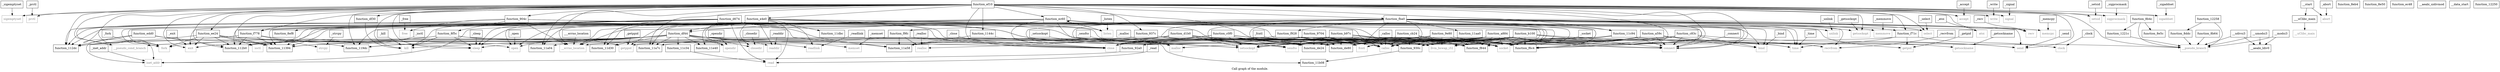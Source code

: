 digraph "Call graph of the module." {
  label="Call graph of the module.";
  node [shape=record];

  Node__sendto [label="{_sendto}"];
  Node__realloc [label="{_realloc}"];
  Node__listen [label="{_listen}"];
  Node__fork [label="{_fork}"];
  Node____uClibc_main [label="{___uClibc_main}"];
  Node_function_c0f0 [label="{function_c0f0}"];
  Node_function_f844 [label="{function_f844}"];
  Node_function_8eb4 [label="{function_8eb4}"];
  Node__memset [label="{_memset}"];
  Node__sigprocmask [label="{_sigprocmask}"];
  Node__getppid [label="{_getppid}"];
  Node__time [label="{_time}"];
  Node__opendir [label="{_opendir}"];
  Node__closedir [label="{_closedir}"];
  Node___start [label="{__start}"];
  Node_function_1144c [label="{function_1144c}"];
  Node__getsockopt [label="{_getsockopt}"];
  Node____errno_location [label="{___errno_location}"];
  Node_function_8ef8 [label="{function_8ef8}"];
  Node__getsockname [label="{_getsockname}"];
  Node_function_112b0 [label="{function_112b0}"];
  Node__fcntl [label="{_fcntl}"];
  Node_function_c83c [label="{function_c83c}"];
  Node_function_8f5c [label="{function_8f5c}"];
  Node_function_112dc [label="{function_112dc}"];
  Node__exit [label="{_exit}"];
  Node_function_cb24 [label="{function_cb24}"];
  Node_function_11a04 [label="{function_11a04}"];
  Node_function_904c [label="{function_904c}"];
  Node_function_11394 [label="{function_11394}"];
  Node_function_92a0 [label="{function_92a0}"];
  Node_function_ec60 [label="{function_ec60}"];
  Node_function_d1b0 [label="{function_d1b0}"];
  Node_function_8ddc [label="{function_8ddc}"];
  Node_function_930c [label="{function_930c}"];
  Node__close [label="{_close}"];
  Node_function_edd0 [label="{function_edd0}"];
  Node__atoi [label="{_atoi}"];
  Node_function_d674 [label="{function_d674}"];
  Node_function_9704 [label="{function_9704}"];
  Node_function_de24 [label="{function_de24}"];
  Node_function_ee24 [label="{function_ee24}"];
  Node_function_937c [label="{function_937c}"];
  Node__open [label="{_open}"];
  Node_function_8e50 [label="{function_8e50}"];
  Node_function_9e80 [label="{function_9e80}"];
  Node_function_de80 [label="{function_de80}"];
  Node_function_ef10 [label="{function_ef10}"];
  Node__free [label="{_free}"];
  Node_function_a59c [label="{function_a59c}"];
  Node_function_f6c4 [label="{function_f6c4}"];
  Node_function_df30 [label="{function_df30}"];
  Node_function_f71c [label="{function_f71c}"];
  Node_function_119dc [label="{function_119dc}"];
  Node_function_fba0 [label="{function_fba0}"];
  Node__clock [label="{_clock}"];
  Node_function_a884 [label="{function_a884}"];
  Node_function_f778 [label="{function_f778}"];
  Node_function_df44 [label="{function_df44}"];
  Node_function_f928 [label="{function_f928}"];
  Node_function_8e5c [label="{function_8e5c}"];
  Node_function_e4e0 [label="{function_e4e0}"];
  Node_function_b100 [label="{function_b100}"];
  Node_function_f9fc [label="{function_f9fc}"];
  Node__setsid [label="{_setsid}"];
  Node_function_b97c [label="{function_b97c}"];
  Node_function_ec48 [label="{function_ec48}"];
  Node_function_11aa0 [label="{function_11aa0}"];
  Node_function_11b08 [label="{function_11b08}"];
  Node_function_11a58 [label="{function_11a58}"];
  Node_sigemptyset [color="gray50", fontcolor="gray50", label="{sigemptyset}"];
  Node_memmove [color="gray50", fontcolor="gray50", label="{memmove}"];
  Node_getpid [color="gray50", fontcolor="gray50", label="{getpid}"];
  Node_prctl [color="gray50", fontcolor="gray50", label="{prctl}"];
  Node_memcpy [color="gray50", fontcolor="gray50", label="{memcpy}"];
  Node_readlink [color="gray50", fontcolor="gray50", label="{readlink}"];
  Node___aeabi_uidivmod [label="{__aeabi_uidivmod}"];
  Node___umodsi3 [label="{__umodsi3}"];
  Node___modsi3 [label="{__modsi3}"];
  Node___aeabi_ldiv0 [label="{__aeabi_ldiv0}"];
  Node_function_1221c [label="{function_1221c}"];
  Node_function_11a7c [label="{function_11a7c}"];
  Node_function_11c34 [label="{function_11c34}"];
  Node_function_11dbc [label="{function_11dbc}"];
  Node_function_11e40 [label="{function_11e40}"];
  Node___udivsi3 [label="{__udivsi3}"];
  Node_function_11c94 [label="{function_11c94}"];
  Node_function_11d30 [label="{function_11d30}"];
  Node_send [color="gray50", fontcolor="gray50", label="{send}"];
  Node_abort [color="gray50", fontcolor="gray50", label="{abort}"];
  Node_accept [color="gray50", fontcolor="gray50", label="{accept}"];
  Node_calloc [color="gray50", fontcolor="gray50", label="{calloc}"];
  Node_write [color="gray50", fontcolor="gray50", label="{write}"];
  Node_kill [color="gray50", fontcolor="gray50", label="{kill}"];
  Node_bind [color="gray50", fontcolor="gray50", label="{bind}"];
  Node_inet_addr [color="gray50", fontcolor="gray50", label="{inet_addr}"];
  Node_setsockopt [color="gray50", fontcolor="gray50", label="{setsockopt}"];
  Node_signal [color="gray50", fontcolor="gray50", label="{signal}"];
  Node_read [color="gray50", fontcolor="gray50", label="{read}"];
  Node_unlink [color="gray50", fontcolor="gray50", label="{unlink}"];
  Node_sendto [color="gray50", fontcolor="gray50", label="{sendto}"];
  Node_realloc [color="gray50", fontcolor="gray50", label="{realloc}"];
  Node_listen [color="gray50", fontcolor="gray50", label="{listen}"];
  Node_fork [color="gray50", fontcolor="gray50", label="{fork}"];
  Node___uClibc_main [color="gray50", fontcolor="gray50", label="{__uClibc_main}"];
  Node_memset [color="gray50", fontcolor="gray50", label="{memset}"];
  Node_getppid [color="gray50", fontcolor="gray50", label="{getppid}"];
  Node_time [color="gray50", fontcolor="gray50", label="{time}"];
  Node_opendir [color="gray50", fontcolor="gray50", label="{opendir}"];
  Node_getsockopt [color="gray50", fontcolor="gray50", label="{getsockopt}"];
  Node___errno_location [color="gray50", fontcolor="gray50", label="{__errno_location}"];
  Node_exit [color="gray50", fontcolor="gray50", label="{exit}"];
  Node_atoi [color="gray50", fontcolor="gray50", label="{atoi}"];
  Node_open [color="gray50", fontcolor="gray50", label="{open}"];
  Node_clock [color="gray50", fontcolor="gray50", label="{clock}"];
  Node_setsid [color="gray50", fontcolor="gray50", label="{setsid}"];
  Node_closedir [color="gray50", fontcolor="gray50", label="{closedir}"];
  Node_fcntl [color="gray50", fontcolor="gray50", label="{fcntl}"];
  Node_close [color="gray50", fontcolor="gray50", label="{close}"];
  Node_free [color="gray50", fontcolor="gray50", label="{free}"];
  Node_sigprocmask [color="gray50", fontcolor="gray50", label="{sigprocmask}"];
  Node_getsockname [color="gray50", fontcolor="gray50", label="{getsockname}"];
  Node___data_start [label="{__data_start}"];
  Node_llvm_bswap_i32 [color="gray50", fontcolor="gray50", label="{llvm_bswap_i32}"];
  Node_malloc [color="gray50", fontcolor="gray50", label="{malloc}"];
  Node_sleep [color="gray50", fontcolor="gray50", label="{sleep}"];
  Node_recvfrom [color="gray50", fontcolor="gray50", label="{recvfrom}"];
  Node_socket [color="gray50", fontcolor="gray50", label="{socket}"];
  Node_select [color="gray50", fontcolor="gray50", label="{select}"];
  Node_readdir [color="gray50", fontcolor="gray50", label="{readdir}"];
  Node_sigaddset [color="gray50", fontcolor="gray50", label="{sigaddset}"];
  Node_function_12250 [label="{function_12250}"];
  Node_function_12258 [label="{function_12258}"];
  Node_strcpy [color="gray50", fontcolor="gray50", label="{strcpy}"];
  Node_ioctl [color="gray50", fontcolor="gray50", label="{ioctl}"];
  Node_recv [color="gray50", fontcolor="gray50", label="{recv}"];
  Node_connect [color="gray50", fontcolor="gray50", label="{connect}"];
  Node___pseudo_branch [color="gray50", fontcolor="gray50", label="{__pseudo_branch}"];
  Node___pseudo_cond_branch [color="gray50", fontcolor="gray50", label="{__pseudo_cond_branch}"];
  Node_function_8b4c [label="{function_8b4c}"];
  Node_function_8b64 [label="{function_8b64}"];
  Node__strcpy [label="{_strcpy}"];
  Node__ioctl [label="{_ioctl}"];
  Node__recv [label="{_recv}"];
  Node__connect [label="{_connect}"];
  Node__sigemptyset [label="{_sigemptyset}"];
  Node__memmove [label="{_memmove}"];
  Node__getpid [label="{_getpid}"];
  Node__prctl [label="{_prctl}"];
  Node__memcpy [label="{_memcpy}"];
  Node__readlink [label="{_readlink}"];
  Node__malloc [label="{_malloc}"];
  Node__sleep [label="{_sleep}"];
  Node__recvfrom [label="{_recvfrom}"];
  Node__socket [label="{_socket}"];
  Node__select [label="{_select}"];
  Node__readdir [label="{_readdir}"];
  Node__sigaddset [label="{_sigaddset}"];
  Node__send [label="{_send}"];
  Node__abort [label="{_abort}"];
  Node__accept [label="{_accept}"];
  Node__calloc [label="{_calloc}"];
  Node__write [label="{_write}"];
  Node__kill [label="{_kill}"];
  Node__bind [label="{_bind}"];
  Node__inet_addr [label="{_inet_addr}"];
  Node__setsockopt [label="{_setsockopt}"];
  Node__signal [label="{_signal}"];
  Node__read [label="{_read}"];
  Node__unlink [label="{_unlink}"];
  Node__sendto -> Node_sendto;
  Node__realloc -> Node_realloc;
  Node__listen -> Node_listen;
  Node__fork -> Node_fork;
  Node____uClibc_main -> Node___uClibc_main;
  Node_function_c0f0 -> Node_function_92a0;
  Node_function_c0f0 -> Node_function_930c;
  Node_function_c0f0 -> Node_function_de24;
  Node_function_c0f0 -> Node_function_de80;
  Node_function_c0f0 -> Node_function_f6c4;
  Node_function_c0f0 -> Node_calloc;
  Node_function_c0f0 -> Node_setsockopt;
  Node_function_c0f0 -> Node_sendto;
  Node_function_c0f0 -> Node_close;
  Node_function_c0f0 -> Node_llvm_bswap_i32;
  Node_function_c0f0 -> Node_socket;
  Node__memset -> Node_memset;
  Node__sigprocmask -> Node_sigprocmask;
  Node__getppid -> Node_getppid;
  Node__time -> Node_time;
  Node__opendir -> Node_opendir;
  Node__closedir -> Node_closedir;
  Node___start -> Node____uClibc_main;
  Node___start -> Node_abort;
  Node_function_1144c -> Node_function_11a58;
  Node_function_1144c -> Node_malloc;
  Node__getsockopt -> Node_getsockopt;
  Node____errno_location -> Node___errno_location;
  Node__getsockname -> Node_getsockname;
  Node__fcntl -> Node_fcntl;
  Node_function_c83c -> Node_function_f844;
  Node_function_c83c -> Node_function_930c;
  Node_function_c83c -> Node_function_f6c4;
  Node_function_c83c -> Node_send;
  Node_function_c83c -> Node_calloc;
  Node_function_c83c -> Node_bind;
  Node_function_c83c -> Node_llvm_bswap_i32;
  Node_function_c83c -> Node_socket;
  Node_function_c83c -> Node_connect;
  Node_function_8f5c -> Node_kill;
  Node_function_8f5c -> Node_fork;
  Node_function_8f5c -> Node_getppid;
  Node_function_8f5c -> Node_exit;
  Node_function_8f5c -> Node_sleep;
  Node_function_8f5c -> Node___pseudo_branch;
  Node__exit -> Node_exit;
  Node_function_cb24 -> Node_function_f844;
  Node_function_cb24 -> Node_function_930c;
  Node_function_cb24 -> Node_function_de24;
  Node_function_cb24 -> Node_function_de80;
  Node_function_cb24 -> Node_function_f6c4;
  Node_function_cb24 -> Node_calloc;
  Node_function_cb24 -> Node_setsockopt;
  Node_function_cb24 -> Node_sendto;
  Node_function_cb24 -> Node_close;
  Node_function_cb24 -> Node_llvm_bswap_i32;
  Node_function_cb24 -> Node_socket;
  Node_function_904c -> Node_function_8f5c;
  Node_function_904c -> Node_function_11a58;
  Node_function_904c -> Node_calloc;
  Node_function_904c -> Node___errno_location;
  Node_function_904c -> Node_free;
  Node_function_904c -> Node___pseudo_cond_branch;
  Node_function_92a0 -> Node_inet_addr;
  Node_function_ec60 -> Node_function_ec60;
  Node_function_ec60 -> Node_function_df44;
  Node_function_ec60 -> Node_bind;
  Node_function_ec60 -> Node_setsockopt;
  Node_function_ec60 -> Node_listen;
  Node_function_ec60 -> Node___errno_location;
  Node_function_ec60 -> Node_fcntl;
  Node_function_ec60 -> Node_close;
  Node_function_ec60 -> Node_sleep;
  Node_function_ec60 -> Node_socket;
  Node_function_ec60 -> Node_connect;
  Node_function_d1b0 -> Node_function_112b0;
  Node_function_d1b0 -> Node_function_11394;
  Node_function_d1b0 -> Node_function_930c;
  Node_function_d1b0 -> Node_function_de24;
  Node_function_d1b0 -> Node_function_de80;
  Node_function_d1b0 -> Node_function_f6c4;
  Node_function_d1b0 -> Node_function_11a58;
  Node_function_d1b0 -> Node_calloc;
  Node_function_d1b0 -> Node_setsockopt;
  Node_function_d1b0 -> Node_sendto;
  Node_function_d1b0 -> Node_close;
  Node_function_d1b0 -> Node_llvm_bswap_i32;
  Node_function_d1b0 -> Node_socket;
  Node_function_8ddc -> Node___pseudo_branch;
  Node_function_930c -> Node_function_11b08;
  Node__close -> Node_close;
  Node_function_edd0 -> Node_function_112b0;
  Node_function_edd0 -> Node_function_112dc;
  Node_function_edd0 -> Node_function_11394;
  Node_function_edd0 -> Node_inet_addr;
  Node__atoi -> Node_atoi;
  Node_function_d674 -> Node_function_8ef8;
  Node_function_d674 -> Node_function_112b0;
  Node_function_d674 -> Node_function_112dc;
  Node_function_d674 -> Node_function_11394;
  Node_function_d674 -> Node_function_930c;
  Node_function_d674 -> Node_function_de24;
  Node_function_d674 -> Node_function_de80;
  Node_function_d674 -> Node_function_f6c4;
  Node_function_d674 -> Node_function_119dc;
  Node_function_d674 -> Node_function_f778;
  Node_function_d674 -> Node_function_11a58;
  Node_function_d674 -> Node_function_11d30;
  Node_function_d674 -> Node_calloc;
  Node_function_d674 -> Node_inet_addr;
  Node_function_d674 -> Node_setsockopt;
  Node_function_d674 -> Node_read;
  Node_function_d674 -> Node_sendto;
  Node_function_d674 -> Node_open;
  Node_function_d674 -> Node_close;
  Node_function_d674 -> Node_socket;
  Node_function_9704 -> Node_function_f844;
  Node_function_9704 -> Node_function_930c;
  Node_function_9704 -> Node_function_de24;
  Node_function_9704 -> Node_function_de80;
  Node_function_9704 -> Node_function_f6c4;
  Node_function_9704 -> Node_function_11a58;
  Node_function_9704 -> Node_calloc;
  Node_function_9704 -> Node_setsockopt;
  Node_function_9704 -> Node_sendto;
  Node_function_9704 -> Node_close;
  Node_function_9704 -> Node_llvm_bswap_i32;
  Node_function_9704 -> Node_socket;
  Node_function_ee24 -> Node_function_112b0;
  Node_function_ee24 -> Node_function_112dc;
  Node_function_ee24 -> Node_function_11394;
  Node_function_ee24 -> Node_fork;
  Node_function_ee24 -> Node_exit;
  Node_function_ee24 -> Node_open;
  Node_function_ee24 -> Node_sleep;
  Node_function_ee24 -> Node_ioctl;
  Node_function_937c -> Node_calloc;
  Node_function_937c -> Node_realloc;
  Node__open -> Node_open;
  Node_function_9e80 -> Node_function_f844;
  Node_function_9e80 -> Node_function_930c;
  Node_function_9e80 -> Node_function_de24;
  Node_function_9e80 -> Node_function_de80;
  Node_function_9e80 -> Node_function_f6c4;
  Node_function_9e80 -> Node_calloc;
  Node_function_9e80 -> Node_setsockopt;
  Node_function_9e80 -> Node_sendto;
  Node_function_9e80 -> Node_close;
  Node_function_9e80 -> Node_llvm_bswap_i32;
  Node_function_9e80 -> Node_socket;
  Node_function_ef10 -> Node_function_1144c;
  Node_function_ef10 -> Node_function_112b0;
  Node_function_ef10 -> Node_function_112dc;
  Node_function_ef10 -> Node_function_11a04;
  Node_function_ef10 -> Node_function_904c;
  Node_function_ef10 -> Node_function_11394;
  Node_function_ef10 -> Node_function_ec60;
  Node_function_ef10 -> Node_function_ee24;
  Node_function_ef10 -> Node_function_937c;
  Node_function_ef10 -> Node_function_f6c4;
  Node_function_ef10 -> Node_function_df30;
  Node_function_ef10 -> Node_function_f71c;
  Node_function_ef10 -> Node_function_119dc;
  Node_function_ef10 -> Node_function_fba0;
  Node_function_ef10 -> Node_function_f778;
  Node_function_ef10 -> Node_function_e4e0;
  Node_function_ef10 -> Node_sigemptyset;
  Node_function_ef10 -> Node_prctl;
  Node_function_ef10 -> Node_function_11a7c;
  Node_function_ef10 -> Node_function_11c94;
  Node_function_ef10 -> Node_send;
  Node_function_ef10 -> Node_accept;
  Node_function_ef10 -> Node_write;
  Node_function_ef10 -> Node_kill;
  Node_function_ef10 -> Node_signal;
  Node_function_ef10 -> Node_fork;
  Node_function_ef10 -> Node_getsockopt;
  Node_function_ef10 -> Node___errno_location;
  Node_function_ef10 -> Node_exit;
  Node_function_ef10 -> Node_setsid;
  Node_function_ef10 -> Node_fcntl;
  Node_function_ef10 -> Node_close;
  Node_function_ef10 -> Node_sigprocmask;
  Node_function_ef10 -> Node_sleep;
  Node_function_ef10 -> Node_socket;
  Node_function_ef10 -> Node_select;
  Node_function_ef10 -> Node_sigaddset;
  Node_function_ef10 -> Node_recv;
  Node_function_ef10 -> Node_connect;
  Node_function_ef10 -> Node___pseudo_branch;
  Node_function_ef10 -> Node___pseudo_cond_branch;
  Node__free -> Node_free;
  Node_function_a59c -> Node_function_f844;
  Node_function_a59c -> Node_function_930c;
  Node_function_a59c -> Node_function_f6c4;
  Node_function_a59c -> Node_send;
  Node_function_a59c -> Node_calloc;
  Node_function_a59c -> Node_bind;
  Node_function_a59c -> Node_llvm_bswap_i32;
  Node_function_a59c -> Node_socket;
  Node_function_a59c -> Node_connect;
  Node_function_df30 -> Node_kill;
  Node_function_f71c -> Node_getpid;
  Node_function_f71c -> Node_getppid;
  Node_function_f71c -> Node_time;
  Node_function_f71c -> Node_clock;
  Node_function_fba0 -> Node_function_112b0;
  Node_function_fba0 -> Node_function_112dc;
  Node_function_fba0 -> Node_function_11394;
  Node_function_fba0 -> Node_function_de24;
  Node_function_fba0 -> Node_function_de80;
  Node_function_fba0 -> Node_function_f6c4;
  Node_function_fba0 -> Node_function_f71c;
  Node_function_fba0 -> Node_function_f928;
  Node_function_fba0 -> Node_function_f9fc;
  Node_function_fba0 -> Node_function_11aa0;
  Node_function_fba0 -> Node_memmove;
  Node_function_fba0 -> Node_memcpy;
  Node_function_fba0 -> Node_function_11c94;
  Node_function_fba0 -> Node_send;
  Node_function_fba0 -> Node_calloc;
  Node_function_fba0 -> Node_inet_addr;
  Node_function_fba0 -> Node_setsockopt;
  Node_function_fba0 -> Node_sendto;
  Node_function_fba0 -> Node_fork;
  Node_function_fba0 -> Node_time;
  Node_function_fba0 -> Node_getsockopt;
  Node_function_fba0 -> Node___errno_location;
  Node_function_fba0 -> Node_exit;
  Node_function_fba0 -> Node_fcntl;
  Node_function_fba0 -> Node_close;
  Node_function_fba0 -> Node_llvm_bswap_i32;
  Node_function_fba0 -> Node_recvfrom;
  Node_function_fba0 -> Node_socket;
  Node_function_fba0 -> Node_select;
  Node_function_fba0 -> Node_recv;
  Node_function_fba0 -> Node_connect;
  Node__clock -> Node_clock;
  Node_function_a884 -> Node_function_f844;
  Node_function_a884 -> Node_function_930c;
  Node_function_a884 -> Node_function_de24;
  Node_function_a884 -> Node_function_de80;
  Node_function_a884 -> Node_function_f6c4;
  Node_function_a884 -> Node_calloc;
  Node_function_a884 -> Node_setsockopt;
  Node_function_a884 -> Node_sendto;
  Node_function_a884 -> Node_time;
  Node_function_a884 -> Node_fcntl;
  Node_function_a884 -> Node_close;
  Node_function_a884 -> Node_llvm_bswap_i32;
  Node_function_a884 -> Node_malloc;
  Node_function_a884 -> Node_recvfrom;
  Node_function_a884 -> Node_socket;
  Node_function_a884 -> Node_connect;
  Node_function_f778 -> Node_function_112b0;
  Node_function_f778 -> Node_function_112dc;
  Node_function_f778 -> Node_function_11394;
  Node_function_f778 -> Node_function_119dc;
  Node_function_f778 -> Node_strcpy;
  Node_function_df44 -> Node_function_112b0;
  Node_function_df44 -> Node_function_112dc;
  Node_function_df44 -> Node_function_11a04;
  Node_function_df44 -> Node_function_11394;
  Node_function_df44 -> Node_function_119dc;
  Node_function_df44 -> Node_function_11b08;
  Node_function_df44 -> Node_readlink;
  Node_function_df44 -> Node_function_11a7c;
  Node_function_df44 -> Node_function_11c34;
  Node_function_df44 -> Node_function_11e40;
  Node_function_df44 -> Node_function_11d30;
  Node_function_df44 -> Node_kill;
  Node_function_df44 -> Node_memset;
  Node_function_df44 -> Node_opendir;
  Node_function_df44 -> Node_open;
  Node_function_df44 -> Node_closedir;
  Node_function_df44 -> Node_close;
  Node_function_df44 -> Node_sleep;
  Node_function_df44 -> Node_readdir;
  Node_function_f928 -> Node_function_11a7c;
  Node_function_f928 -> Node_fcntl;
  Node_function_f928 -> Node_socket;
  Node_function_f928 -> Node_connect;
  Node_function_f928 -> Node___pseudo_cond_branch;
  Node_function_e4e0 -> Node_function_112b0;
  Node_function_e4e0 -> Node_function_112dc;
  Node_function_e4e0 -> Node_function_11a04;
  Node_function_e4e0 -> Node_function_11394;
  Node_function_e4e0 -> Node_function_df44;
  Node_function_e4e0 -> Node_getpid;
  Node_function_e4e0 -> Node_readlink;
  Node_function_e4e0 -> Node_function_11a7c;
  Node_function_e4e0 -> Node_function_11dbc;
  Node_function_e4e0 -> Node_function_11e40;
  Node_function_e4e0 -> Node_function_11d30;
  Node_function_e4e0 -> Node_kill;
  Node_function_e4e0 -> Node_bind;
  Node_function_e4e0 -> Node_read;
  Node_function_e4e0 -> Node_unlink;
  Node_function_e4e0 -> Node_listen;
  Node_function_e4e0 -> Node_fork;
  Node_function_e4e0 -> Node_getppid;
  Node_function_e4e0 -> Node_time;
  Node_function_e4e0 -> Node_opendir;
  Node_function_e4e0 -> Node_atoi;
  Node_function_e4e0 -> Node_open;
  Node_function_e4e0 -> Node_closedir;
  Node_function_e4e0 -> Node_close;
  Node_function_e4e0 -> Node_malloc;
  Node_function_e4e0 -> Node_sleep;
  Node_function_e4e0 -> Node_socket;
  Node_function_e4e0 -> Node_readdir;
  Node_function_b100 -> Node_function_f844;
  Node_function_b100 -> Node_function_930c;
  Node_function_b100 -> Node_function_de24;
  Node_function_b100 -> Node_function_de80;
  Node_function_b100 -> Node_function_f6c4;
  Node_function_b100 -> Node_calloc;
  Node_function_b100 -> Node_setsockopt;
  Node_function_b100 -> Node_sendto;
  Node_function_b100 -> Node_time;
  Node_function_b100 -> Node_fcntl;
  Node_function_b100 -> Node_close;
  Node_function_b100 -> Node_llvm_bswap_i32;
  Node_function_b100 -> Node_malloc;
  Node_function_b100 -> Node_recvfrom;
  Node_function_b100 -> Node_socket;
  Node_function_b100 -> Node_connect;
  Node_function_f9fc -> Node_function_119dc;
  Node_function_f9fc -> Node_function_11a58;
  Node_function_f9fc -> Node_realloc;
  Node_function_f9fc -> Node_malloc;
  Node__setsid -> Node_setsid;
  Node_function_b97c -> Node_function_f844;
  Node_function_b97c -> Node_function_92a0;
  Node_function_b97c -> Node_function_930c;
  Node_function_b97c -> Node_function_de24;
  Node_function_b97c -> Node_function_de80;
  Node_function_b97c -> Node_function_f6c4;
  Node_function_b97c -> Node_calloc;
  Node_function_b97c -> Node_setsockopt;
  Node_function_b97c -> Node_sendto;
  Node_function_b97c -> Node_close;
  Node_function_b97c -> Node_llvm_bswap_i32;
  Node_function_b97c -> Node_socket;
  Node___umodsi3 -> Node___aeabi_ldiv0;
  Node___umodsi3 -> Node___pseudo_branch;
  Node___modsi3 -> Node___aeabi_ldiv0;
  Node___modsi3 -> Node___pseudo_branch;
  Node_function_1221c -> Node___pseudo_branch;
  Node_function_11c34 -> Node_read;
  Node___udivsi3 -> Node___aeabi_ldiv0;
  Node___udivsi3 -> Node___pseudo_branch;
  Node_function_11c94 -> Node___errno_location;
  Node_function_11c94 -> Node_close;
  Node_function_11c94 -> Node_getsockname;
  Node_function_11c94 -> Node_socket;
  Node_function_11c94 -> Node_connect;
  Node_function_12258 -> Node_function_8ddc;
  Node_function_12258 -> Node___pseudo_branch;
  Node_function_8b4c -> Node_function_8e5c;
  Node_function_8b4c -> Node_function_1221c;
  Node_function_8b4c -> Node___pseudo_branch;
  Node_function_8b64 -> Node___pseudo_branch;
  Node__strcpy -> Node_strcpy;
  Node__ioctl -> Node_ioctl;
  Node__recv -> Node_recv;
  Node__connect -> Node_connect;
  Node__sigemptyset -> Node_sigemptyset;
  Node__memmove -> Node_memmove;
  Node__getpid -> Node_getpid;
  Node__prctl -> Node_prctl;
  Node__memcpy -> Node_memcpy;
  Node__readlink -> Node_readlink;
  Node__malloc -> Node_malloc;
  Node__sleep -> Node_sleep;
  Node__recvfrom -> Node_recvfrom;
  Node__socket -> Node_socket;
  Node__select -> Node_select;
  Node__readdir -> Node_readdir;
  Node__sigaddset -> Node_sigaddset;
  Node__send -> Node_send;
  Node__abort -> Node_abort;
  Node__accept -> Node_accept;
  Node__calloc -> Node_calloc;
  Node__write -> Node_write;
  Node__kill -> Node_kill;
  Node__bind -> Node_bind;
  Node__inet_addr -> Node_inet_addr;
  Node__setsockopt -> Node_setsockopt;
  Node__signal -> Node_signal;
  Node__read -> Node_read;
  Node__unlink -> Node_unlink;
}
